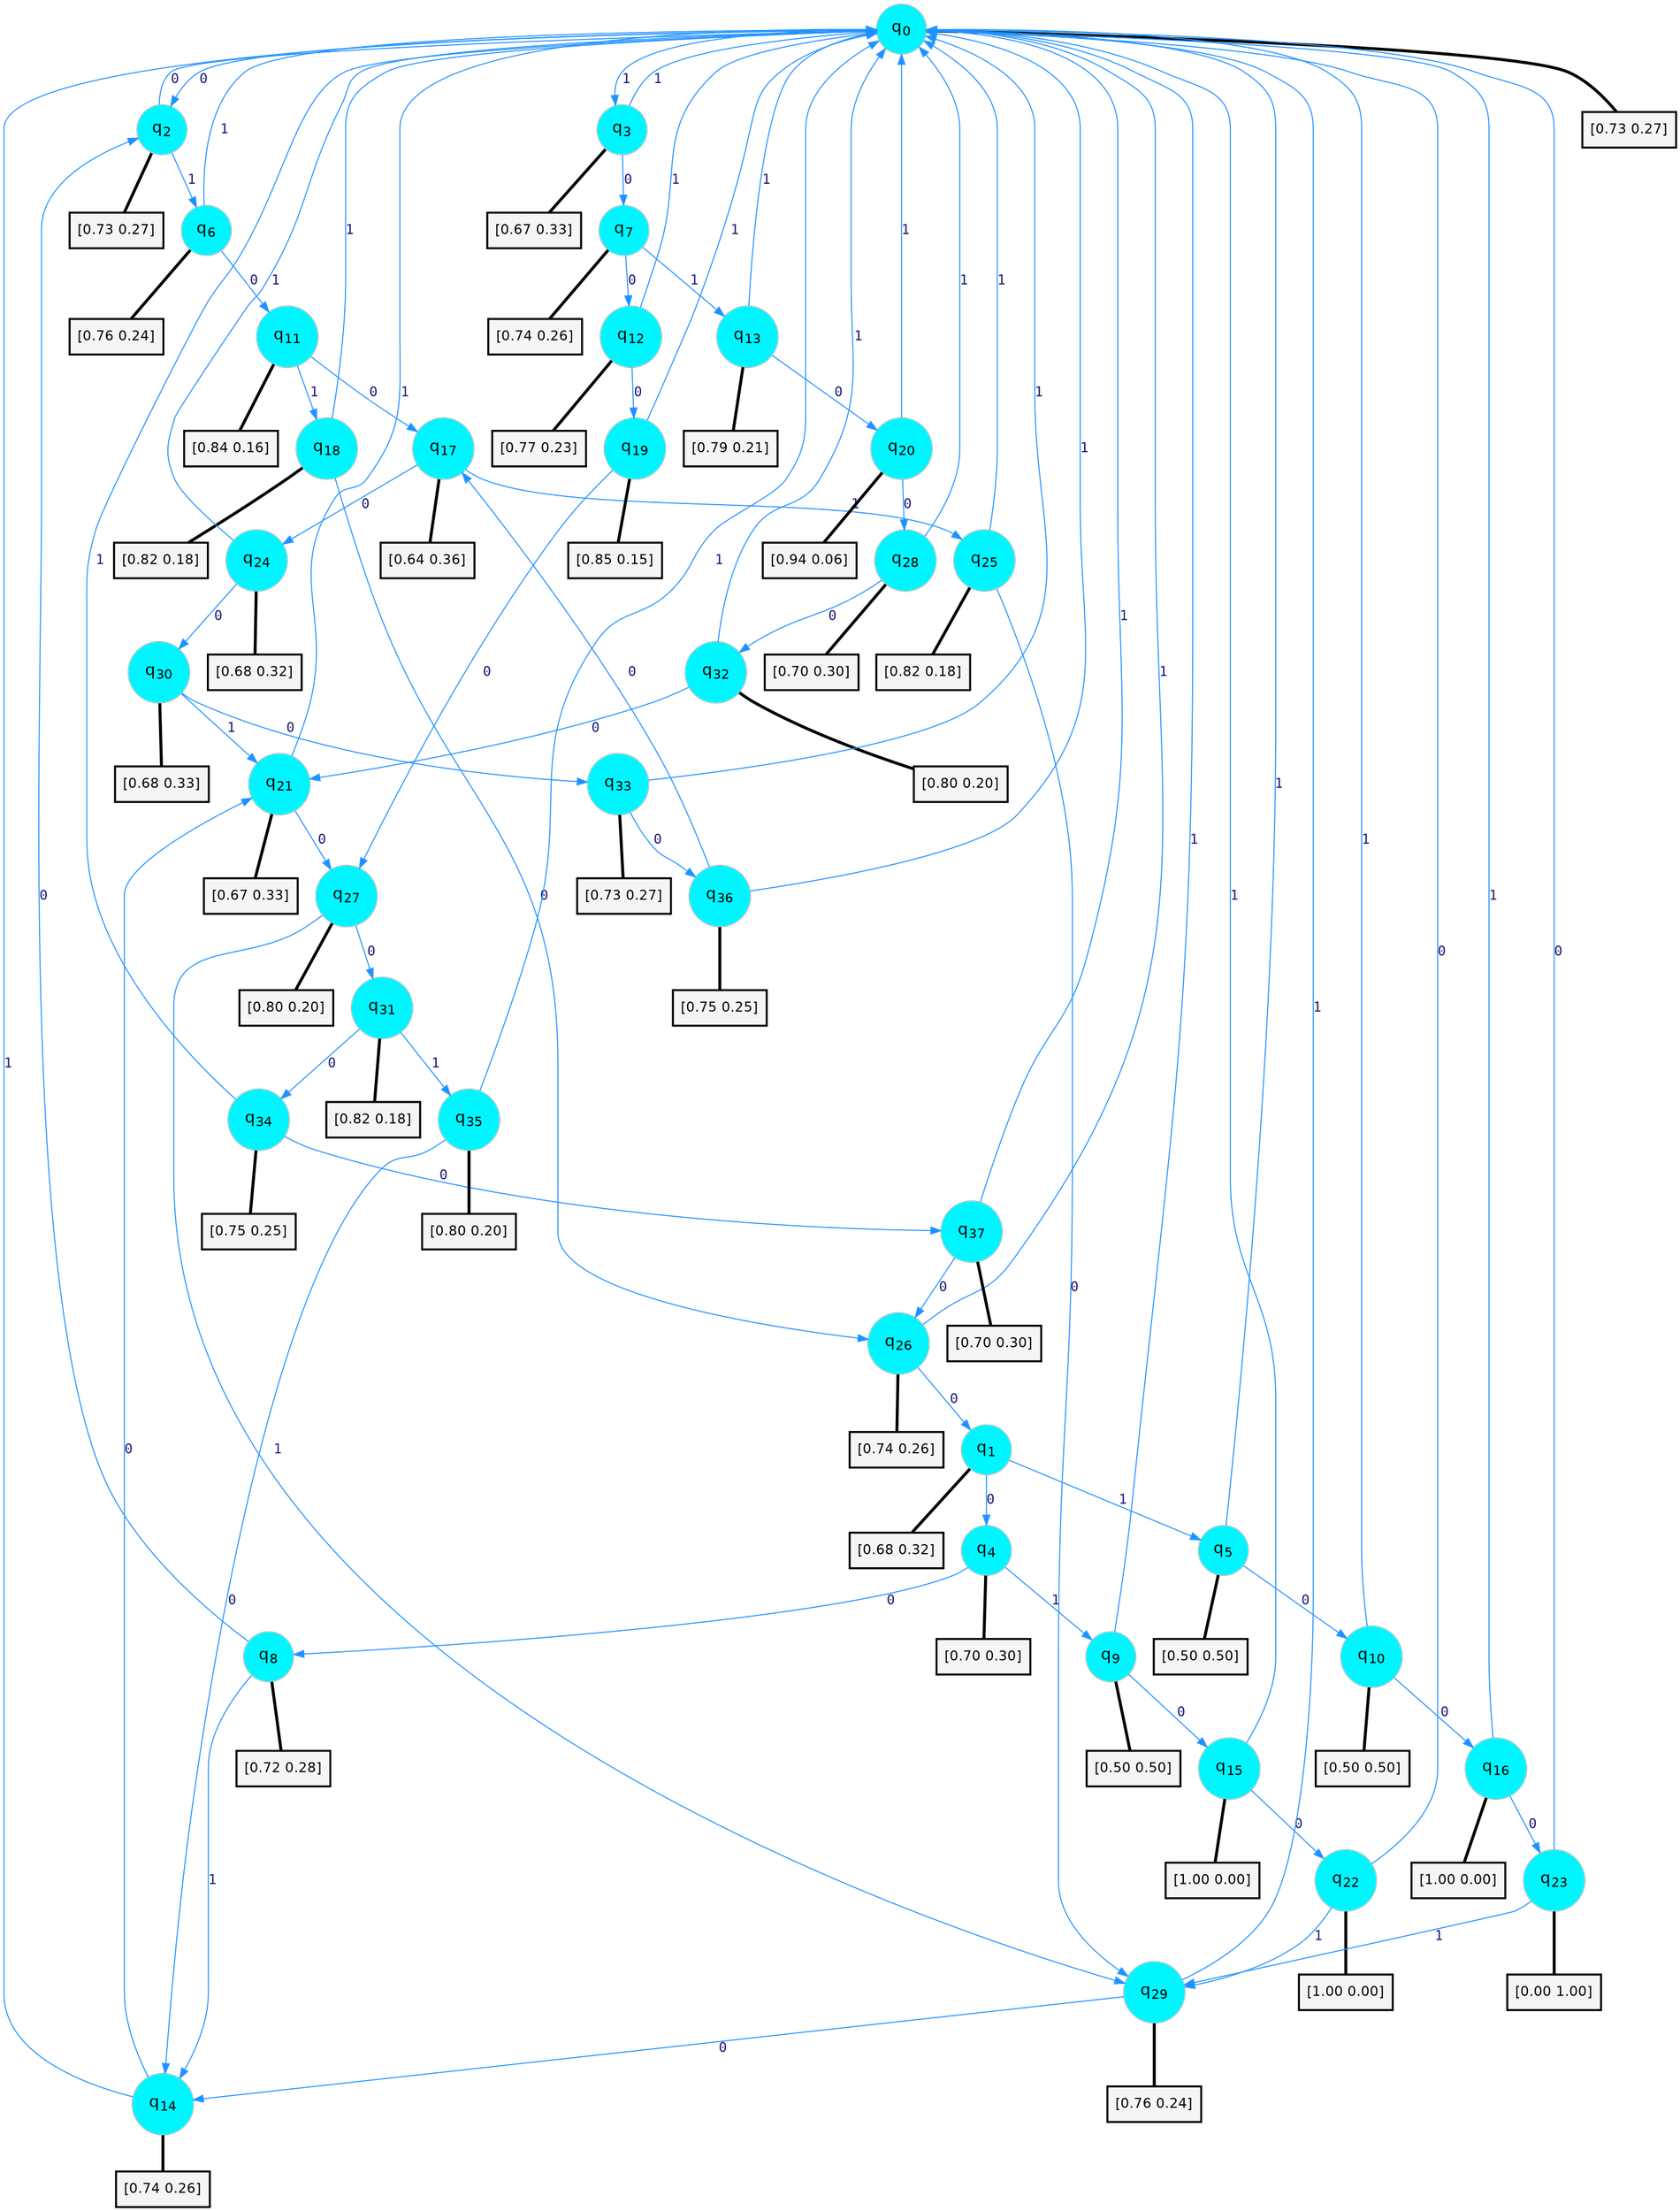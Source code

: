 digraph G {
graph [
bgcolor=transparent, dpi=300, rankdir=TD, size="40,25"];
node [
color=gray, fillcolor=turquoise1, fontcolor=black, fontname=Helvetica, fontsize=16, fontweight=bold, shape=circle, style=filled];
edge [
arrowsize=1, color=dodgerblue1, fontcolor=midnightblue, fontname=courier, fontweight=bold, penwidth=1, style=solid, weight=20];
0[label=<q<SUB>0</SUB>>];
1[label=<q<SUB>1</SUB>>];
2[label=<q<SUB>2</SUB>>];
3[label=<q<SUB>3</SUB>>];
4[label=<q<SUB>4</SUB>>];
5[label=<q<SUB>5</SUB>>];
6[label=<q<SUB>6</SUB>>];
7[label=<q<SUB>7</SUB>>];
8[label=<q<SUB>8</SUB>>];
9[label=<q<SUB>9</SUB>>];
10[label=<q<SUB>10</SUB>>];
11[label=<q<SUB>11</SUB>>];
12[label=<q<SUB>12</SUB>>];
13[label=<q<SUB>13</SUB>>];
14[label=<q<SUB>14</SUB>>];
15[label=<q<SUB>15</SUB>>];
16[label=<q<SUB>16</SUB>>];
17[label=<q<SUB>17</SUB>>];
18[label=<q<SUB>18</SUB>>];
19[label=<q<SUB>19</SUB>>];
20[label=<q<SUB>20</SUB>>];
21[label=<q<SUB>21</SUB>>];
22[label=<q<SUB>22</SUB>>];
23[label=<q<SUB>23</SUB>>];
24[label=<q<SUB>24</SUB>>];
25[label=<q<SUB>25</SUB>>];
26[label=<q<SUB>26</SUB>>];
27[label=<q<SUB>27</SUB>>];
28[label=<q<SUB>28</SUB>>];
29[label=<q<SUB>29</SUB>>];
30[label=<q<SUB>30</SUB>>];
31[label=<q<SUB>31</SUB>>];
32[label=<q<SUB>32</SUB>>];
33[label=<q<SUB>33</SUB>>];
34[label=<q<SUB>34</SUB>>];
35[label=<q<SUB>35</SUB>>];
36[label=<q<SUB>36</SUB>>];
37[label=<q<SUB>37</SUB>>];
38[label="[0.73 0.27]", shape=box,fontcolor=black, fontname=Helvetica, fontsize=14, penwidth=2, fillcolor=whitesmoke,color=black];
39[label="[0.68 0.32]", shape=box,fontcolor=black, fontname=Helvetica, fontsize=14, penwidth=2, fillcolor=whitesmoke,color=black];
40[label="[0.73 0.27]", shape=box,fontcolor=black, fontname=Helvetica, fontsize=14, penwidth=2, fillcolor=whitesmoke,color=black];
41[label="[0.67 0.33]", shape=box,fontcolor=black, fontname=Helvetica, fontsize=14, penwidth=2, fillcolor=whitesmoke,color=black];
42[label="[0.70 0.30]", shape=box,fontcolor=black, fontname=Helvetica, fontsize=14, penwidth=2, fillcolor=whitesmoke,color=black];
43[label="[0.50 0.50]", shape=box,fontcolor=black, fontname=Helvetica, fontsize=14, penwidth=2, fillcolor=whitesmoke,color=black];
44[label="[0.76 0.24]", shape=box,fontcolor=black, fontname=Helvetica, fontsize=14, penwidth=2, fillcolor=whitesmoke,color=black];
45[label="[0.74 0.26]", shape=box,fontcolor=black, fontname=Helvetica, fontsize=14, penwidth=2, fillcolor=whitesmoke,color=black];
46[label="[0.72 0.28]", shape=box,fontcolor=black, fontname=Helvetica, fontsize=14, penwidth=2, fillcolor=whitesmoke,color=black];
47[label="[0.50 0.50]", shape=box,fontcolor=black, fontname=Helvetica, fontsize=14, penwidth=2, fillcolor=whitesmoke,color=black];
48[label="[0.50 0.50]", shape=box,fontcolor=black, fontname=Helvetica, fontsize=14, penwidth=2, fillcolor=whitesmoke,color=black];
49[label="[0.84 0.16]", shape=box,fontcolor=black, fontname=Helvetica, fontsize=14, penwidth=2, fillcolor=whitesmoke,color=black];
50[label="[0.77 0.23]", shape=box,fontcolor=black, fontname=Helvetica, fontsize=14, penwidth=2, fillcolor=whitesmoke,color=black];
51[label="[0.79 0.21]", shape=box,fontcolor=black, fontname=Helvetica, fontsize=14, penwidth=2, fillcolor=whitesmoke,color=black];
52[label="[0.74 0.26]", shape=box,fontcolor=black, fontname=Helvetica, fontsize=14, penwidth=2, fillcolor=whitesmoke,color=black];
53[label="[1.00 0.00]", shape=box,fontcolor=black, fontname=Helvetica, fontsize=14, penwidth=2, fillcolor=whitesmoke,color=black];
54[label="[1.00 0.00]", shape=box,fontcolor=black, fontname=Helvetica, fontsize=14, penwidth=2, fillcolor=whitesmoke,color=black];
55[label="[0.64 0.36]", shape=box,fontcolor=black, fontname=Helvetica, fontsize=14, penwidth=2, fillcolor=whitesmoke,color=black];
56[label="[0.82 0.18]", shape=box,fontcolor=black, fontname=Helvetica, fontsize=14, penwidth=2, fillcolor=whitesmoke,color=black];
57[label="[0.85 0.15]", shape=box,fontcolor=black, fontname=Helvetica, fontsize=14, penwidth=2, fillcolor=whitesmoke,color=black];
58[label="[0.94 0.06]", shape=box,fontcolor=black, fontname=Helvetica, fontsize=14, penwidth=2, fillcolor=whitesmoke,color=black];
59[label="[0.67 0.33]", shape=box,fontcolor=black, fontname=Helvetica, fontsize=14, penwidth=2, fillcolor=whitesmoke,color=black];
60[label="[1.00 0.00]", shape=box,fontcolor=black, fontname=Helvetica, fontsize=14, penwidth=2, fillcolor=whitesmoke,color=black];
61[label="[0.00 1.00]", shape=box,fontcolor=black, fontname=Helvetica, fontsize=14, penwidth=2, fillcolor=whitesmoke,color=black];
62[label="[0.68 0.32]", shape=box,fontcolor=black, fontname=Helvetica, fontsize=14, penwidth=2, fillcolor=whitesmoke,color=black];
63[label="[0.82 0.18]", shape=box,fontcolor=black, fontname=Helvetica, fontsize=14, penwidth=2, fillcolor=whitesmoke,color=black];
64[label="[0.74 0.26]", shape=box,fontcolor=black, fontname=Helvetica, fontsize=14, penwidth=2, fillcolor=whitesmoke,color=black];
65[label="[0.80 0.20]", shape=box,fontcolor=black, fontname=Helvetica, fontsize=14, penwidth=2, fillcolor=whitesmoke,color=black];
66[label="[0.70 0.30]", shape=box,fontcolor=black, fontname=Helvetica, fontsize=14, penwidth=2, fillcolor=whitesmoke,color=black];
67[label="[0.76 0.24]", shape=box,fontcolor=black, fontname=Helvetica, fontsize=14, penwidth=2, fillcolor=whitesmoke,color=black];
68[label="[0.68 0.33]", shape=box,fontcolor=black, fontname=Helvetica, fontsize=14, penwidth=2, fillcolor=whitesmoke,color=black];
69[label="[0.82 0.18]", shape=box,fontcolor=black, fontname=Helvetica, fontsize=14, penwidth=2, fillcolor=whitesmoke,color=black];
70[label="[0.80 0.20]", shape=box,fontcolor=black, fontname=Helvetica, fontsize=14, penwidth=2, fillcolor=whitesmoke,color=black];
71[label="[0.73 0.27]", shape=box,fontcolor=black, fontname=Helvetica, fontsize=14, penwidth=2, fillcolor=whitesmoke,color=black];
72[label="[0.75 0.25]", shape=box,fontcolor=black, fontname=Helvetica, fontsize=14, penwidth=2, fillcolor=whitesmoke,color=black];
73[label="[0.80 0.20]", shape=box,fontcolor=black, fontname=Helvetica, fontsize=14, penwidth=2, fillcolor=whitesmoke,color=black];
74[label="[0.75 0.25]", shape=box,fontcolor=black, fontname=Helvetica, fontsize=14, penwidth=2, fillcolor=whitesmoke,color=black];
75[label="[0.70 0.30]", shape=box,fontcolor=black, fontname=Helvetica, fontsize=14, penwidth=2, fillcolor=whitesmoke,color=black];
0->2 [label=0];
0->3 [label=1];
0->38 [arrowhead=none, penwidth=3,color=black];
1->4 [label=0];
1->5 [label=1];
1->39 [arrowhead=none, penwidth=3,color=black];
2->0 [label=0];
2->6 [label=1];
2->40 [arrowhead=none, penwidth=3,color=black];
3->7 [label=0];
3->0 [label=1];
3->41 [arrowhead=none, penwidth=3,color=black];
4->8 [label=0];
4->9 [label=1];
4->42 [arrowhead=none, penwidth=3,color=black];
5->10 [label=0];
5->0 [label=1];
5->43 [arrowhead=none, penwidth=3,color=black];
6->11 [label=0];
6->0 [label=1];
6->44 [arrowhead=none, penwidth=3,color=black];
7->12 [label=0];
7->13 [label=1];
7->45 [arrowhead=none, penwidth=3,color=black];
8->2 [label=0];
8->14 [label=1];
8->46 [arrowhead=none, penwidth=3,color=black];
9->15 [label=0];
9->0 [label=1];
9->47 [arrowhead=none, penwidth=3,color=black];
10->16 [label=0];
10->0 [label=1];
10->48 [arrowhead=none, penwidth=3,color=black];
11->17 [label=0];
11->18 [label=1];
11->49 [arrowhead=none, penwidth=3,color=black];
12->19 [label=0];
12->0 [label=1];
12->50 [arrowhead=none, penwidth=3,color=black];
13->20 [label=0];
13->0 [label=1];
13->51 [arrowhead=none, penwidth=3,color=black];
14->21 [label=0];
14->0 [label=1];
14->52 [arrowhead=none, penwidth=3,color=black];
15->22 [label=0];
15->0 [label=1];
15->53 [arrowhead=none, penwidth=3,color=black];
16->23 [label=0];
16->0 [label=1];
16->54 [arrowhead=none, penwidth=3,color=black];
17->24 [label=0];
17->25 [label=1];
17->55 [arrowhead=none, penwidth=3,color=black];
18->26 [label=0];
18->0 [label=1];
18->56 [arrowhead=none, penwidth=3,color=black];
19->27 [label=0];
19->0 [label=1];
19->57 [arrowhead=none, penwidth=3,color=black];
20->28 [label=0];
20->0 [label=1];
20->58 [arrowhead=none, penwidth=3,color=black];
21->27 [label=0];
21->0 [label=1];
21->59 [arrowhead=none, penwidth=3,color=black];
22->0 [label=0];
22->29 [label=1];
22->60 [arrowhead=none, penwidth=3,color=black];
23->0 [label=0];
23->29 [label=1];
23->61 [arrowhead=none, penwidth=3,color=black];
24->30 [label=0];
24->0 [label=1];
24->62 [arrowhead=none, penwidth=3,color=black];
25->29 [label=0];
25->0 [label=1];
25->63 [arrowhead=none, penwidth=3,color=black];
26->1 [label=0];
26->0 [label=1];
26->64 [arrowhead=none, penwidth=3,color=black];
27->31 [label=0];
27->29 [label=1];
27->65 [arrowhead=none, penwidth=3,color=black];
28->32 [label=0];
28->0 [label=1];
28->66 [arrowhead=none, penwidth=3,color=black];
29->14 [label=0];
29->0 [label=1];
29->67 [arrowhead=none, penwidth=3,color=black];
30->33 [label=0];
30->21 [label=1];
30->68 [arrowhead=none, penwidth=3,color=black];
31->34 [label=0];
31->35 [label=1];
31->69 [arrowhead=none, penwidth=3,color=black];
32->21 [label=0];
32->0 [label=1];
32->70 [arrowhead=none, penwidth=3,color=black];
33->36 [label=0];
33->0 [label=1];
33->71 [arrowhead=none, penwidth=3,color=black];
34->37 [label=0];
34->0 [label=1];
34->72 [arrowhead=none, penwidth=3,color=black];
35->14 [label=0];
35->0 [label=1];
35->73 [arrowhead=none, penwidth=3,color=black];
36->17 [label=0];
36->0 [label=1];
36->74 [arrowhead=none, penwidth=3,color=black];
37->26 [label=0];
37->0 [label=1];
37->75 [arrowhead=none, penwidth=3,color=black];
}
